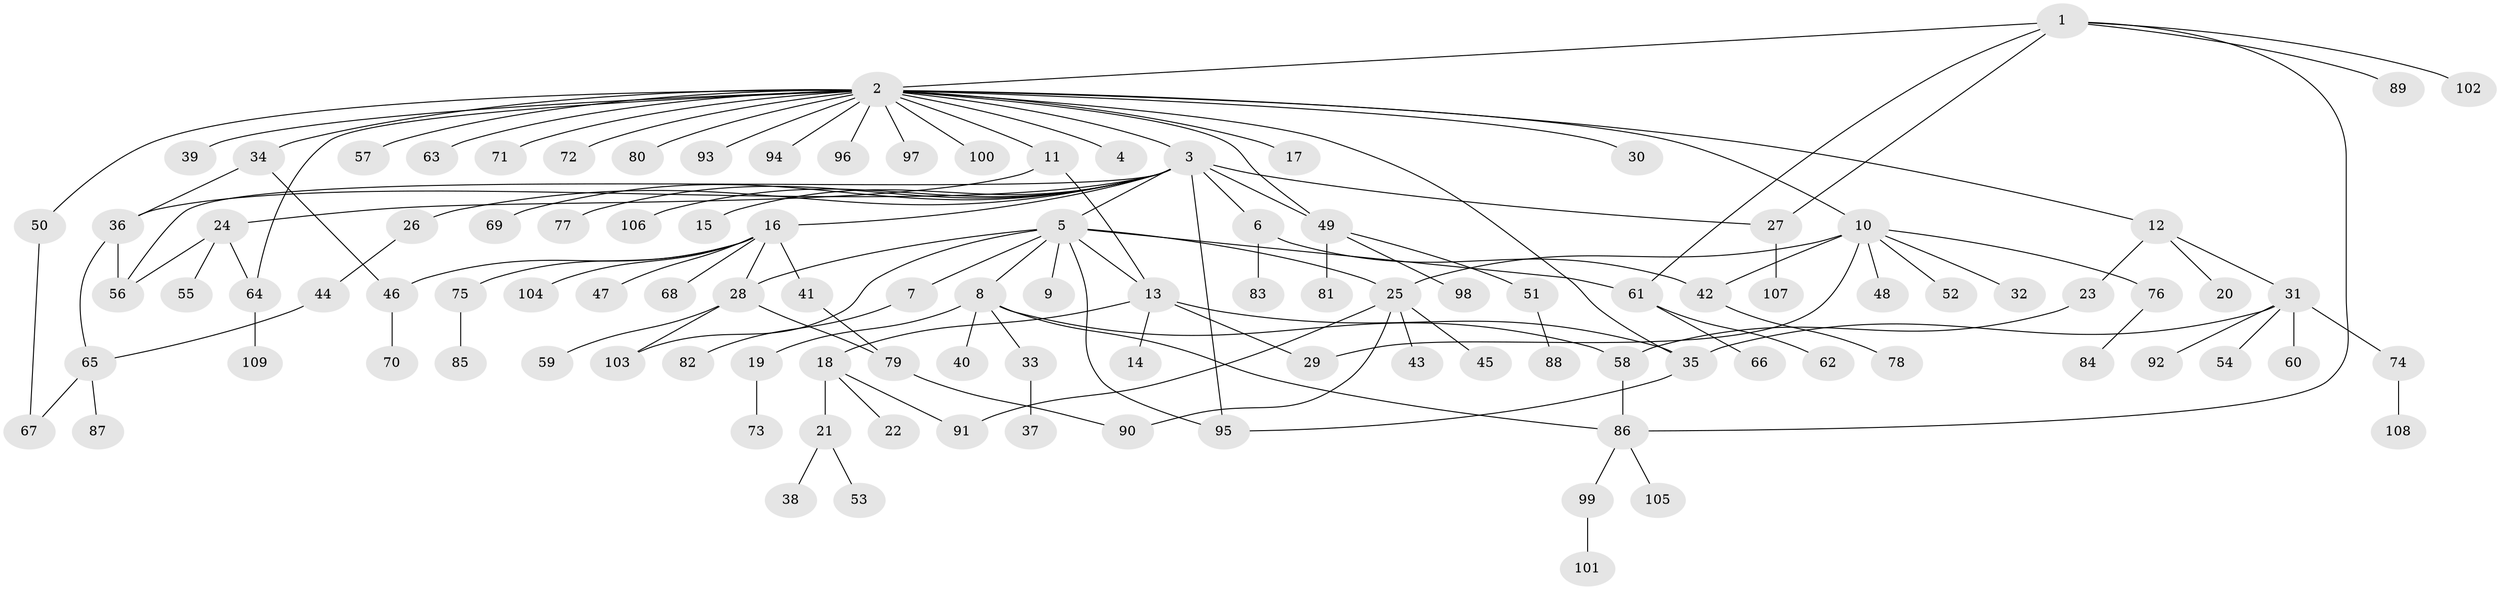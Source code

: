 // coarse degree distribution, {3: 0.18181818181818182, 5: 0.06818181818181818, 2: 0.11363636363636363, 6: 0.022727272727272728, 1: 0.45454545454545453, 4: 0.09090909090909091, 21: 0.022727272727272728, 8: 0.022727272727272728, 10: 0.022727272727272728}
// Generated by graph-tools (version 1.1) at 2025/36/03/04/25 23:36:52]
// undirected, 109 vertices, 134 edges
graph export_dot {
  node [color=gray90,style=filled];
  1;
  2;
  3;
  4;
  5;
  6;
  7;
  8;
  9;
  10;
  11;
  12;
  13;
  14;
  15;
  16;
  17;
  18;
  19;
  20;
  21;
  22;
  23;
  24;
  25;
  26;
  27;
  28;
  29;
  30;
  31;
  32;
  33;
  34;
  35;
  36;
  37;
  38;
  39;
  40;
  41;
  42;
  43;
  44;
  45;
  46;
  47;
  48;
  49;
  50;
  51;
  52;
  53;
  54;
  55;
  56;
  57;
  58;
  59;
  60;
  61;
  62;
  63;
  64;
  65;
  66;
  67;
  68;
  69;
  70;
  71;
  72;
  73;
  74;
  75;
  76;
  77;
  78;
  79;
  80;
  81;
  82;
  83;
  84;
  85;
  86;
  87;
  88;
  89;
  90;
  91;
  92;
  93;
  94;
  95;
  96;
  97;
  98;
  99;
  100;
  101;
  102;
  103;
  104;
  105;
  106;
  107;
  108;
  109;
  1 -- 2;
  1 -- 27;
  1 -- 61;
  1 -- 86;
  1 -- 89;
  1 -- 102;
  2 -- 3;
  2 -- 4;
  2 -- 10;
  2 -- 11;
  2 -- 12;
  2 -- 17;
  2 -- 30;
  2 -- 34;
  2 -- 35;
  2 -- 39;
  2 -- 49;
  2 -- 50;
  2 -- 57;
  2 -- 63;
  2 -- 64;
  2 -- 71;
  2 -- 72;
  2 -- 80;
  2 -- 93;
  2 -- 94;
  2 -- 96;
  2 -- 97;
  2 -- 100;
  3 -- 5;
  3 -- 6;
  3 -- 15;
  3 -- 16;
  3 -- 26;
  3 -- 27;
  3 -- 36;
  3 -- 49;
  3 -- 56;
  3 -- 69;
  3 -- 77;
  3 -- 95;
  3 -- 106;
  5 -- 7;
  5 -- 8;
  5 -- 9;
  5 -- 13;
  5 -- 25;
  5 -- 28;
  5 -- 61;
  5 -- 95;
  5 -- 103;
  6 -- 42;
  6 -- 83;
  7 -- 82;
  8 -- 19;
  8 -- 33;
  8 -- 40;
  8 -- 58;
  8 -- 86;
  10 -- 25;
  10 -- 29;
  10 -- 32;
  10 -- 42;
  10 -- 48;
  10 -- 52;
  10 -- 76;
  11 -- 13;
  11 -- 24;
  12 -- 20;
  12 -- 23;
  12 -- 31;
  13 -- 14;
  13 -- 18;
  13 -- 29;
  13 -- 35;
  16 -- 28;
  16 -- 41;
  16 -- 46;
  16 -- 47;
  16 -- 68;
  16 -- 75;
  16 -- 104;
  18 -- 21;
  18 -- 22;
  18 -- 91;
  19 -- 73;
  21 -- 38;
  21 -- 53;
  23 -- 58;
  24 -- 55;
  24 -- 56;
  24 -- 64;
  25 -- 43;
  25 -- 45;
  25 -- 90;
  25 -- 91;
  26 -- 44;
  27 -- 107;
  28 -- 59;
  28 -- 79;
  28 -- 103;
  31 -- 35;
  31 -- 54;
  31 -- 60;
  31 -- 74;
  31 -- 92;
  33 -- 37;
  34 -- 36;
  34 -- 46;
  35 -- 95;
  36 -- 56;
  36 -- 65;
  41 -- 79;
  42 -- 78;
  44 -- 65;
  46 -- 70;
  49 -- 51;
  49 -- 81;
  49 -- 98;
  50 -- 67;
  51 -- 88;
  58 -- 86;
  61 -- 62;
  61 -- 66;
  64 -- 109;
  65 -- 67;
  65 -- 87;
  74 -- 108;
  75 -- 85;
  76 -- 84;
  79 -- 90;
  86 -- 99;
  86 -- 105;
  99 -- 101;
}
